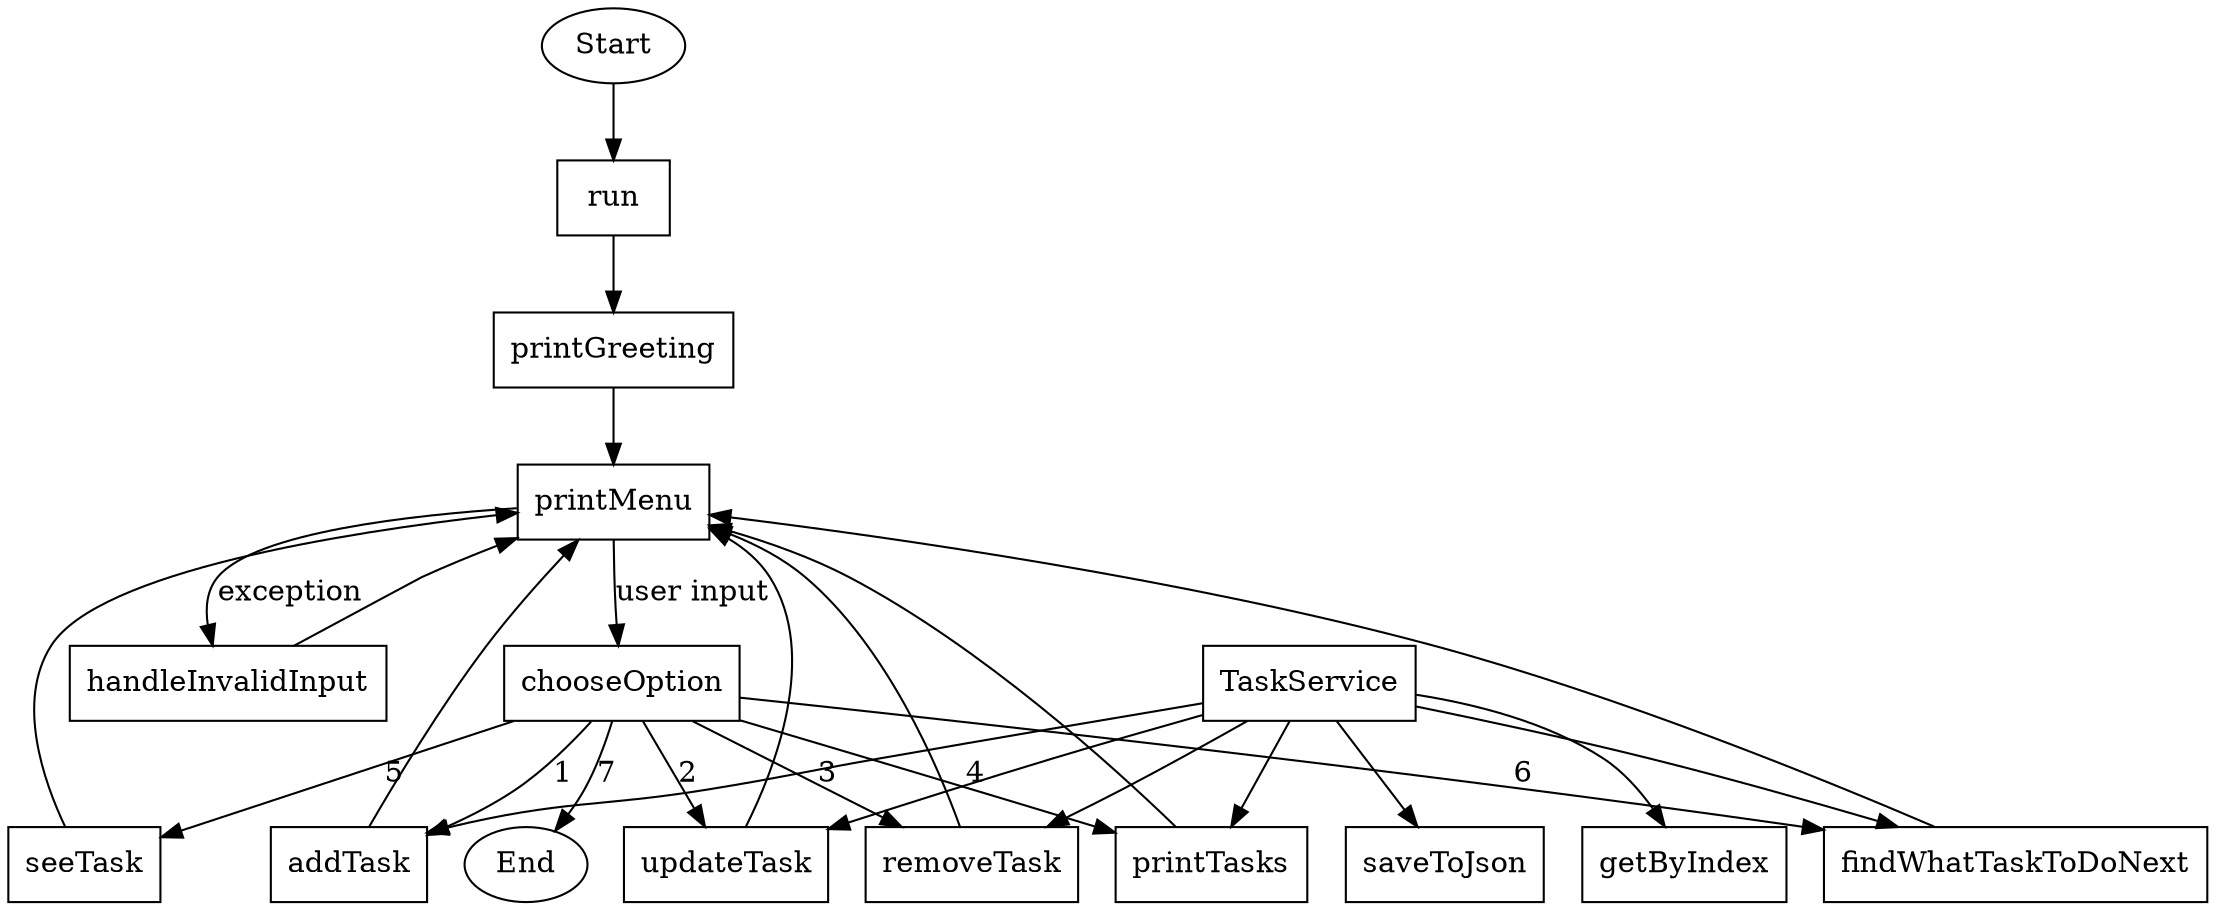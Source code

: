 digraph AppFlow {
    node [shape=rectangle];

    start [shape=ellipse, label="Start"];
    end [shape=ellipse, label="End"];

    start -> run;

    run -> printGreeting;
    printGreeting -> printMenu;

    printMenu -> chooseOption [label="user input"];
    chooseOption -> addTask [label="1"];
    chooseOption -> updateTask [label="2"];
    chooseOption -> removeTask [label="3"];
    chooseOption -> printTasks [label="4"];
    chooseOption -> seeTask [label="5"];
    chooseOption -> findWhatTaskToDoNext [label="6"];
    chooseOption -> end [label="7"];

    addTask -> printMenu;
    updateTask -> printMenu;
    removeTask -> printMenu;
    printTasks -> printMenu;
    seeTask -> printMenu;
    findWhatTaskToDoNext -> printMenu;

    printMenu -> handleInvalidInput [label="exception"];
    handleInvalidInput -> printMenu;

    TaskService -> addTask;
    TaskService -> getByIndex;
    TaskService -> updateTask;
    TaskService -> removeTask;
    TaskService -> printTasks;
    TaskService -> saveToJson;
    TaskService -> findWhatTaskToDoNext;
}
